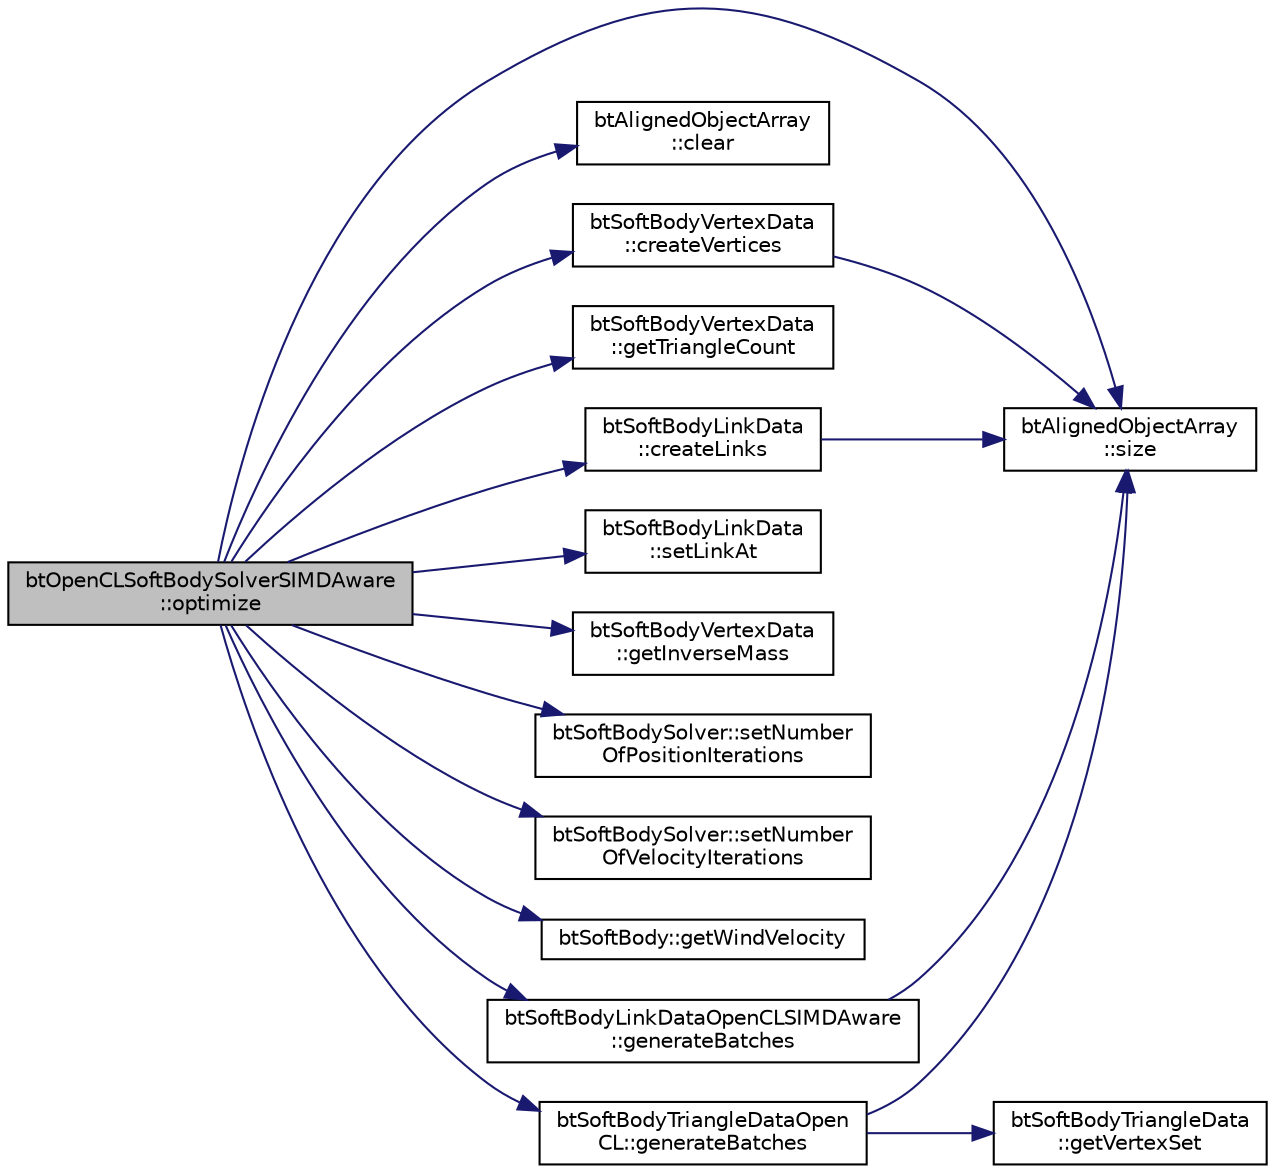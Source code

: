 digraph "btOpenCLSoftBodySolverSIMDAware::optimize"
{
  edge [fontname="Helvetica",fontsize="10",labelfontname="Helvetica",labelfontsize="10"];
  node [fontname="Helvetica",fontsize="10",shape=record];
  rankdir="LR";
  Node1 [label="btOpenCLSoftBodySolverSIMDAware\l::optimize",height=0.2,width=0.4,color="black", fillcolor="grey75", style="filled", fontcolor="black"];
  Node1 -> Node2 [color="midnightblue",fontsize="10",style="solid",fontname="Helvetica"];
  Node2 [label="btAlignedObjectArray\l::size",height=0.2,width=0.4,color="black", fillcolor="white", style="filled",URL="$classbt_aligned_object_array.html#a6bdd14c7599ecb95e8d83dd5a715f9b7",tooltip="return the number of elements in the array "];
  Node1 -> Node3 [color="midnightblue",fontsize="10",style="solid",fontname="Helvetica"];
  Node3 [label="btAlignedObjectArray\l::clear",height=0.2,width=0.4,color="black", fillcolor="white", style="filled",URL="$classbt_aligned_object_array.html#a12123db01dda7758f0df5e3bba10cc0a",tooltip="clear the array, deallocated memory. Generally it is better to use array.resize(0), to reduce performance overhead of run-time memory (de)allocations. "];
  Node1 -> Node4 [color="midnightblue",fontsize="10",style="solid",fontname="Helvetica"];
  Node4 [label="btSoftBodyVertexData\l::createVertices",height=0.2,width=0.4,color="black", fillcolor="white", style="filled",URL="$classbt_soft_body_vertex_data.html#ac3ec63020379a29c984904deb4fc92b2"];
  Node4 -> Node2 [color="midnightblue",fontsize="10",style="solid",fontname="Helvetica"];
  Node1 -> Node5 [color="midnightblue",fontsize="10",style="solid",fontname="Helvetica"];
  Node5 [label="btSoftBodyVertexData\l::getTriangleCount",height=0.2,width=0.4,color="black", fillcolor="white", style="filled",URL="$classbt_soft_body_vertex_data.html#a8c4f3283367407c593745929aaf7d639"];
  Node1 -> Node6 [color="midnightblue",fontsize="10",style="solid",fontname="Helvetica"];
  Node6 [label="btSoftBodyLinkData\l::createLinks",height=0.2,width=0.4,color="black", fillcolor="white", style="filled",URL="$classbt_soft_body_link_data.html#a1713d14604037ca88d7915d627a32a13"];
  Node6 -> Node2 [color="midnightblue",fontsize="10",style="solid",fontname="Helvetica"];
  Node1 -> Node7 [color="midnightblue",fontsize="10",style="solid",fontname="Helvetica"];
  Node7 [label="btSoftBodyLinkData\l::setLinkAt",height=0.2,width=0.4,color="black", fillcolor="white", style="filled",URL="$classbt_soft_body_link_data.html#a44f200dcb878405cebf3704dc7a8b8cd"];
  Node1 -> Node8 [color="midnightblue",fontsize="10",style="solid",fontname="Helvetica"];
  Node8 [label="btSoftBodyVertexData\l::getInverseMass",height=0.2,width=0.4,color="black", fillcolor="white", style="filled",URL="$classbt_soft_body_vertex_data.html#af635ef3bb6d2b272f6b95d453bc05761"];
  Node1 -> Node9 [color="midnightblue",fontsize="10",style="solid",fontname="Helvetica"];
  Node9 [label="btSoftBodySolver::setNumber\lOfPositionIterations",height=0.2,width=0.4,color="black", fillcolor="white", style="filled",URL="$classbt_soft_body_solver.html#a80ffccfd244c51b2843991989a4191c9"];
  Node1 -> Node10 [color="midnightblue",fontsize="10",style="solid",fontname="Helvetica"];
  Node10 [label="btSoftBodySolver::setNumber\lOfVelocityIterations",height=0.2,width=0.4,color="black", fillcolor="white", style="filled",URL="$classbt_soft_body_solver.html#a48b281048407640c73bfd355125a55e5"];
  Node1 -> Node11 [color="midnightblue",fontsize="10",style="solid",fontname="Helvetica"];
  Node11 [label="btSoftBody::getWindVelocity",height=0.2,width=0.4,color="black", fillcolor="white", style="filled",URL="$classbt_soft_body.html#a71de05c3c56952a4d76e09ca9ca9cce0"];
  Node1 -> Node12 [color="midnightblue",fontsize="10",style="solid",fontname="Helvetica"];
  Node12 [label="btSoftBodyLinkDataOpenCLSIMDAware\l::generateBatches",height=0.2,width=0.4,color="black", fillcolor="white", style="filled",URL="$classbt_soft_body_link_data_open_c_l_s_i_m_d_aware.html#afe1f0f82b680db86b53f86711444e5e0"];
  Node12 -> Node2 [color="midnightblue",fontsize="10",style="solid",fontname="Helvetica"];
  Node1 -> Node13 [color="midnightblue",fontsize="10",style="solid",fontname="Helvetica"];
  Node13 [label="btSoftBodyTriangleDataOpen\lCL::generateBatches",height=0.2,width=0.4,color="black", fillcolor="white", style="filled",URL="$classbt_soft_body_triangle_data_open_c_l.html#a9c2ced4b9c5114595129ded0706e33c1"];
  Node13 -> Node14 [color="midnightblue",fontsize="10",style="solid",fontname="Helvetica"];
  Node14 [label="btSoftBodyTriangleData\l::getVertexSet",height=0.2,width=0.4,color="black", fillcolor="white", style="filled",URL="$classbt_soft_body_triangle_data.html#a88e1d23b6229d976968fe9ad3335baa5"];
  Node13 -> Node2 [color="midnightblue",fontsize="10",style="solid",fontname="Helvetica"];
}

